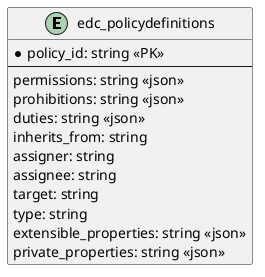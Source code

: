 Copyright (c) 2022 Daimler TSS GmbH

This program and the accompanying materials are made available under the
terms of the Apache License, Version 2.0 which is available at
https://www.apache.org/licenses/LICENSE-2.0

SPDX-License-Identifier: Apache-2.0

Contributors:
     Daimler TSS GmbH - Initial Diagram


@startuml
entity edc_policydefinitions {
  * policy_id: string <<PK>>
  --
  permissions: string <<json>>
  prohibitions: string <<json>>
  duties: string <<json>>
  inherits_from: string
  assigner: string
  assignee: string
  target: string
  type: string
  extensible_properties: string <<json>>
  private_properties: string <<json>>
}
@enduml